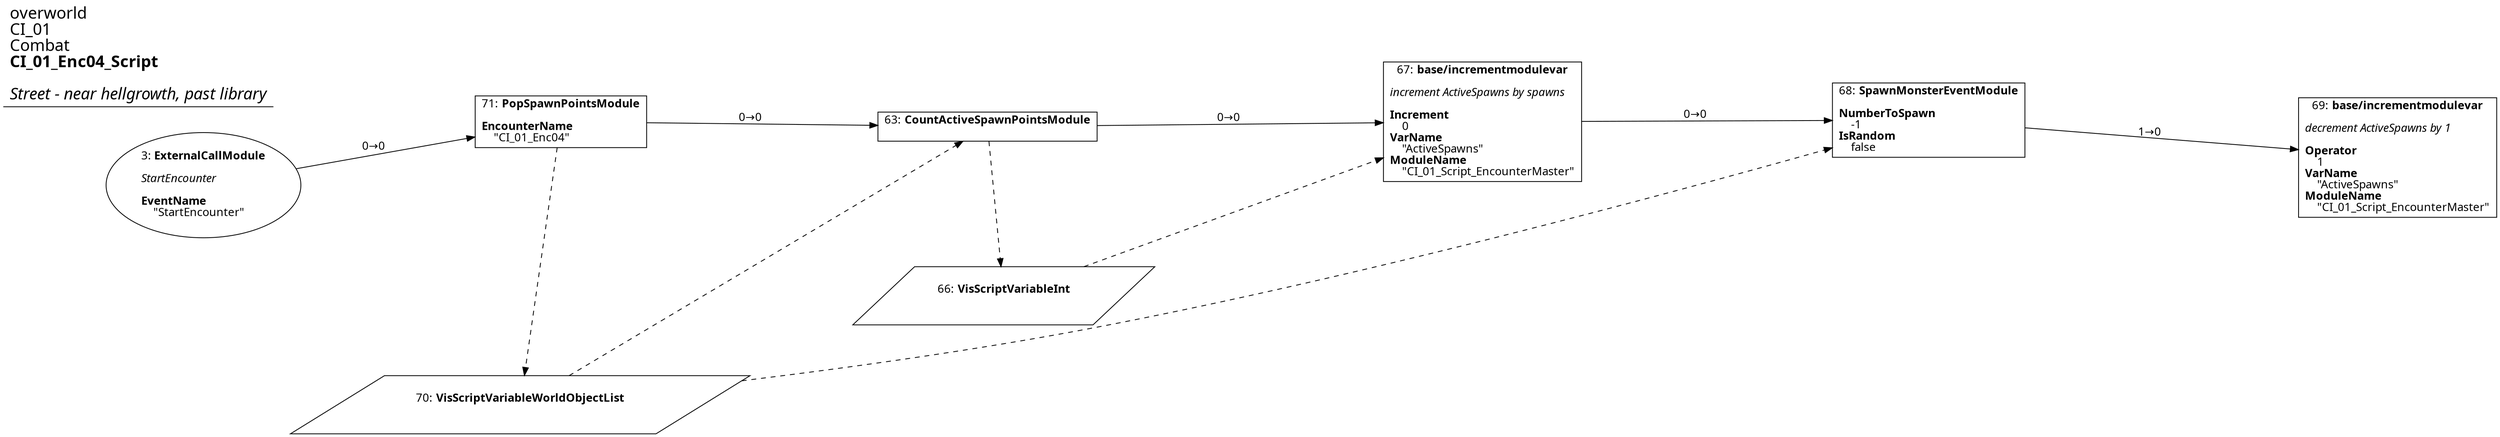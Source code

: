 digraph {
    layout = fdp;
    overlap = prism;
    sep = "+16";
    splines = spline;

    node [ shape = box ];

    graph [ fontname = "Segoe UI" ];
    node [ fontname = "Segoe UI" ];
    edge [ fontname = "Segoe UI" ];

    3 [ label = <3: <b>ExternalCallModule</b><br/><br/><i>StartEncounter<br align="left"/></i><br align="left"/><b>EventName</b><br align="left"/>    &quot;StartEncounter&quot;<br align="left"/>> ];
    3 [ shape = oval ]
    3 [ pos = "-0.42200002,0.245!" ];
    3 -> 71 [ label = "0→0" ];

    63 [ label = <63: <b>CountActiveSpawnPointsModule</b><br/><br/>> ];
    63 [ pos = "0.079,0.24200001!" ];
    63 -> 67 [ label = "0→0" ];
    63 -> 66 [ style = dashed ];
    70 -> 63 [ style = dashed ];

    66 [ label = <66: <b>VisScriptVariableInt</b><br/><br/>> ];
    66 [ shape = parallelogram ]
    66 [ pos = "0.089,0.13800001!" ];

    67 [ label = <67: <b>base/incrementmodulevar</b><br/><br/><i>increment ActiveSpawns by spawns<br align="left"/></i><br align="left"/><b>Increment</b><br align="left"/>    0<br align="left"/><b>VarName</b><br align="left"/>    &quot;ActiveSpawns&quot;<br align="left"/><b>ModuleName</b><br align="left"/>    &quot;CI_01_Script_EncounterMaster&quot;<br align="left"/>> ];
    67 [ pos = "0.38300002,0.245!" ];
    67 -> 68 [ label = "0→0" ];
    66 -> 67 [ style = dashed ];

    68 [ label = <68: <b>SpawnMonsterEventModule</b><br/><br/><b>NumberToSpawn</b><br align="left"/>    -1<br align="left"/><b>IsRandom</b><br align="left"/>    false<br align="left"/>> ];
    68 [ pos = "0.657,0.246!" ];
    68 -> 69 [ label = "1→0" ];
    70 -> 68 [ style = dashed ];

    69 [ label = <69: <b>base/incrementmodulevar</b><br/><br/><i>decrement ActiveSpawns by 1<br align="left"/></i><br align="left"/><b>Operator</b><br align="left"/>    1<br align="left"/><b>VarName</b><br align="left"/>    &quot;ActiveSpawns&quot;<br align="left"/><b>ModuleName</b><br align="left"/>    &quot;CI_01_Script_EncounterMaster&quot;<br align="left"/>> ];
    69 [ pos = "0.94500005,0.223!" ];

    70 [ label = <70: <b>VisScriptVariableWorldObjectList</b><br/><br/>> ];
    70 [ shape = parallelogram ]
    70 [ pos = "-0.208,0.071!" ];

    71 [ label = <71: <b>PopSpawnPointsModule</b><br/><br/><b>EncounterName</b><br align="left"/>    &quot;CI_01_Enc04&quot;<br align="left"/>> ];
    71 [ pos = "-0.18300001,0.245!" ];
    71 -> 63 [ label = "0→0" ];
    71 -> 70 [ style = dashed ];

    title [ pos = "-0.423,0.24700001!" ];
    title [ shape = underline ];
    title [ label = <<font point-size="20">overworld<br align="left"/>CI_01<br align="left"/>Combat<br align="left"/><b>CI_01_Enc04_Script</b><br align="left"/><br/><i>Street - near hellgrowth, past library</i><br align="left"/></font>> ];
}
